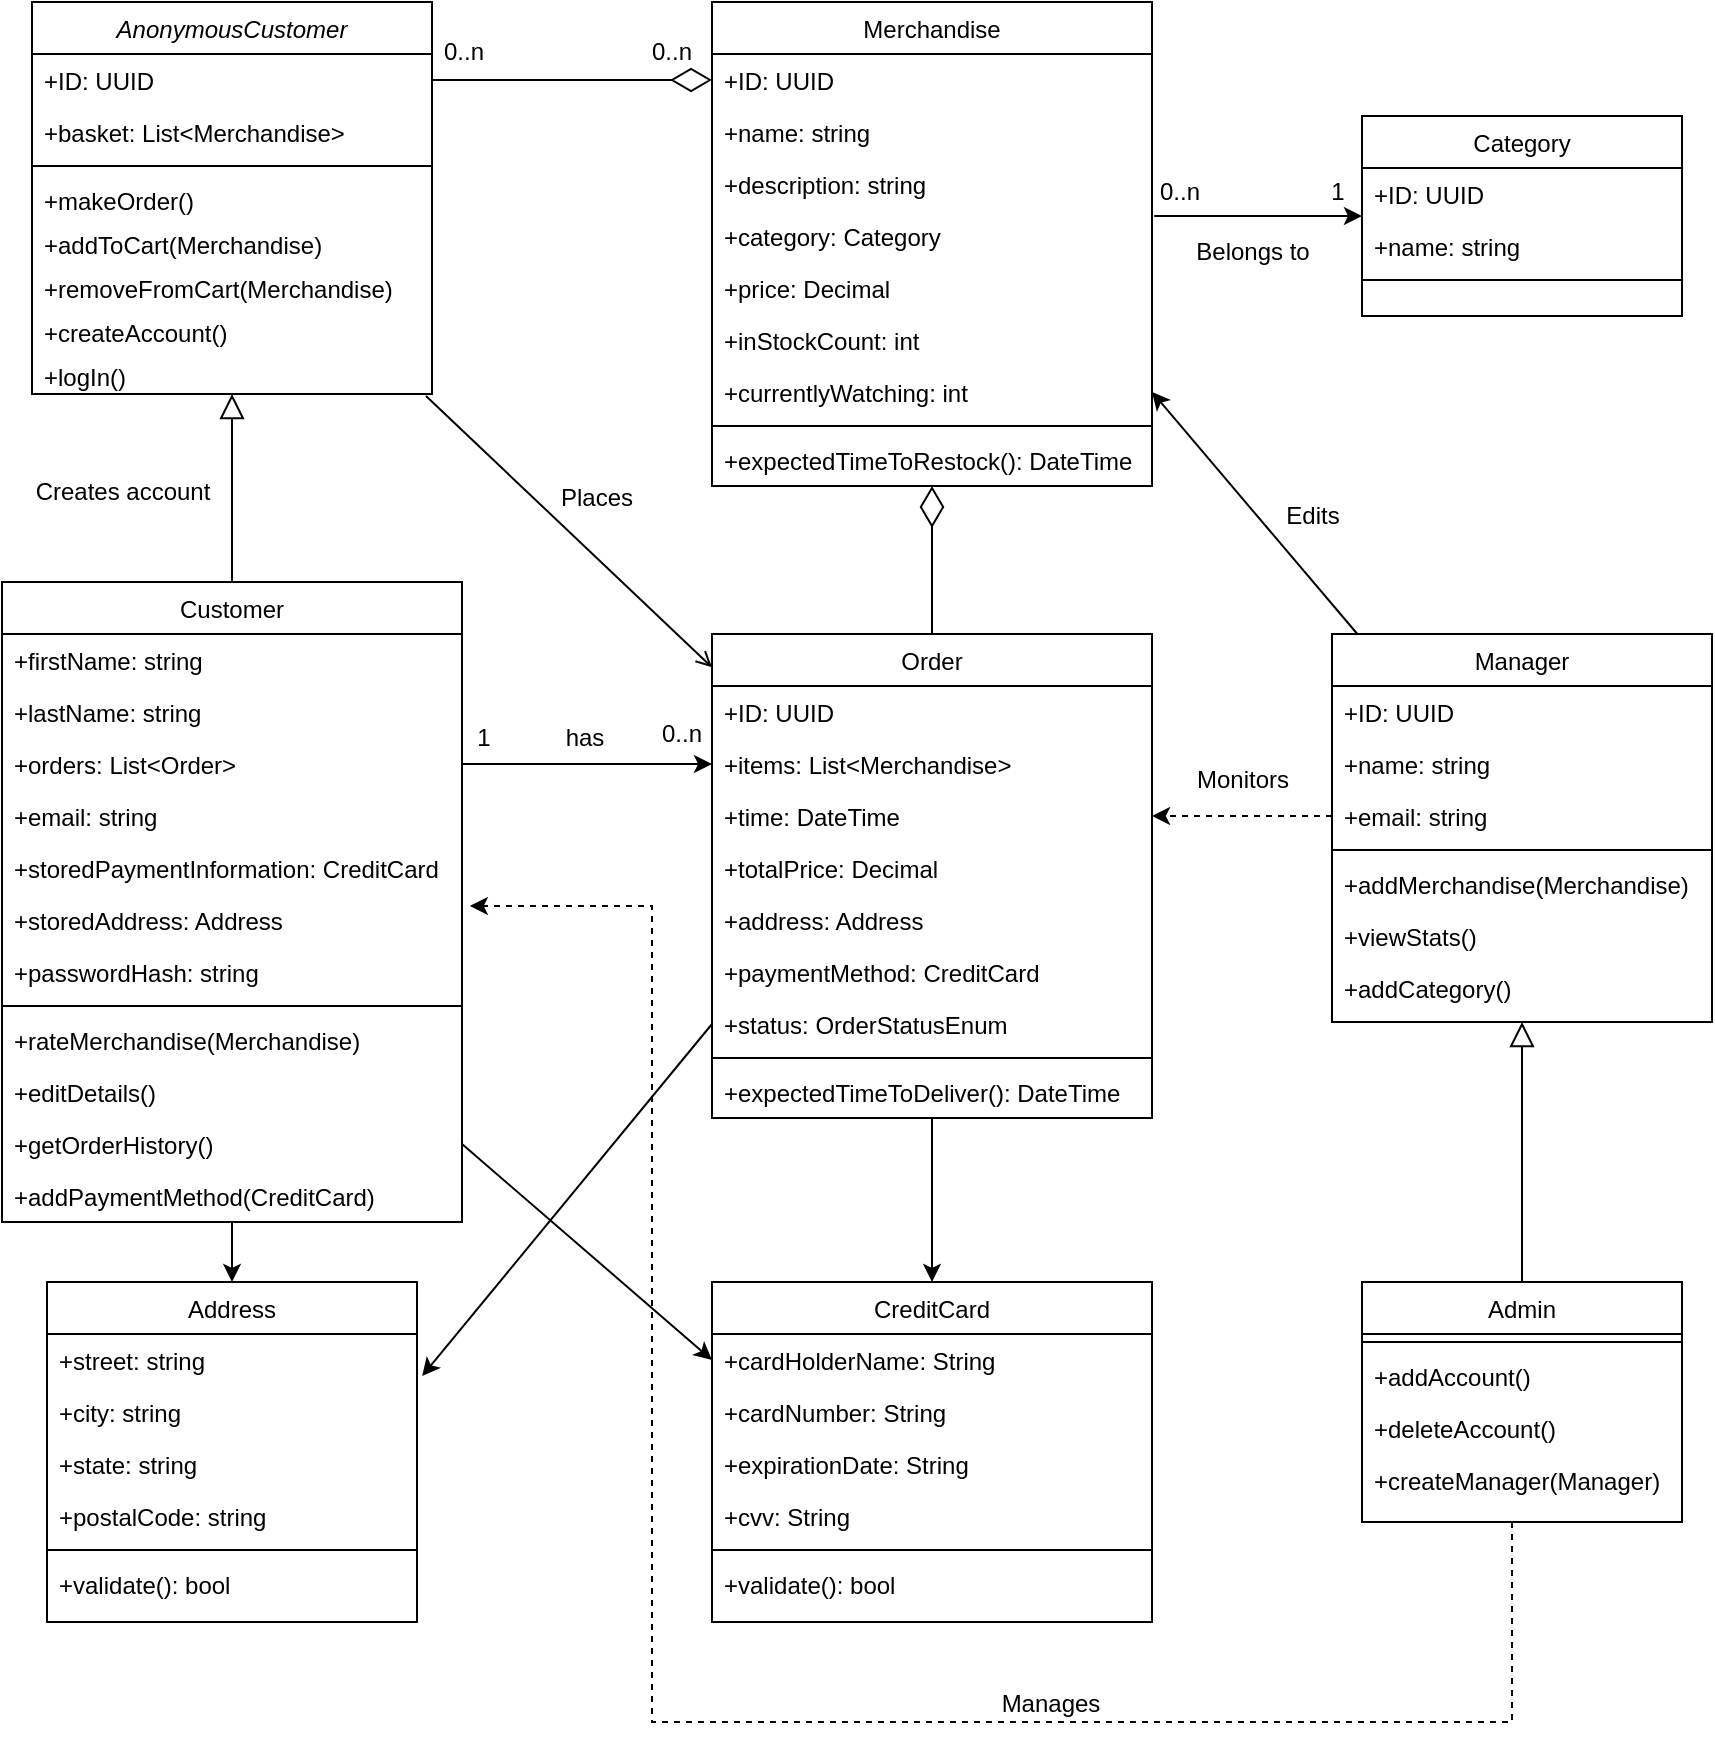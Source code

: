 <mxfile version="21.0.6" type="device"><diagram id="C5RBs43oDa-KdzZeNtuy" name="Page-1"><mxGraphModel dx="1374" dy="1944" grid="1" gridSize="10" guides="1" tooltips="1" connect="1" arrows="1" fold="1" page="1" pageScale="1" pageWidth="827" pageHeight="1169" math="0" shadow="0"><root><mxCell id="WIyWlLk6GJQsqaUBKTNV-0"/><mxCell id="WIyWlLk6GJQsqaUBKTNV-1" parent="WIyWlLk6GJQsqaUBKTNV-0"/><mxCell id="R6S5CObMKJNLXOUWiYBL-27" style="rounded=0;orthogonalLoop=1;jettySize=auto;html=1;entryX=0;entryY=0.5;entryDx=0;entryDy=0;exitX=1;exitY=0.5;exitDx=0;exitDy=0;" parent="WIyWlLk6GJQsqaUBKTNV-1" source="FKOn_iVJIjAe7vfi8Ag6-91" target="R6S5CObMKJNLXOUWiYBL-19" edge="1"><mxGeometry relative="1" as="geometry"><mxPoint x="330" y="340" as="sourcePoint"/></mxGeometry></mxCell><mxCell id="R6S5CObMKJNLXOUWiYBL-33" style="edgeStyle=orthogonalEdgeStyle;rounded=0;orthogonalLoop=1;jettySize=auto;html=1;" parent="WIyWlLk6GJQsqaUBKTNV-1" source="zkfFHV4jXpPFQw0GAbJ--6" target="FKOn_iVJIjAe7vfi8Ag6-0" edge="1"><mxGeometry relative="1" as="geometry"><Array as="points"><mxPoint x="270" y="280"/><mxPoint x="270" y="280"/></Array></mxGeometry></mxCell><mxCell id="R6S5CObMKJNLXOUWiYBL-46" style="rounded=0;orthogonalLoop=1;jettySize=auto;html=1;exitX=1;exitY=0.5;exitDx=0;exitDy=0;entryX=0;entryY=0.5;entryDx=0;entryDy=0;" parent="WIyWlLk6GJQsqaUBKTNV-1" source="R6S5CObMKJNLXOUWiYBL-39" target="R6S5CObMKJNLXOUWiYBL-45" edge="1"><mxGeometry relative="1" as="geometry"/></mxCell><mxCell id="zkfFHV4jXpPFQw0GAbJ--6" value="Customer" style="swimlane;fontStyle=0;align=center;verticalAlign=top;childLayout=stackLayout;horizontal=1;startSize=26;horizontalStack=0;resizeParent=1;resizeLast=0;collapsible=1;marginBottom=0;rounded=0;shadow=0;strokeWidth=1;" parent="WIyWlLk6GJQsqaUBKTNV-1" vertex="1"><mxGeometry x="105" y="50" width="230" height="320" as="geometry"><mxRectangle x="130" y="380" width="160" height="26" as="alternateBounds"/></mxGeometry></mxCell><mxCell id="R6S5CObMKJNLXOUWiYBL-36" value="+firstName: string" style="text;align=left;verticalAlign=top;spacingLeft=4;spacingRight=4;overflow=hidden;rotatable=0;points=[[0,0.5],[1,0.5]];portConstraint=eastwest;" parent="zkfFHV4jXpPFQw0GAbJ--6" vertex="1"><mxGeometry y="26" width="230" height="26" as="geometry"/></mxCell><mxCell id="R6S5CObMKJNLXOUWiYBL-37" value="+lastName: string" style="text;align=left;verticalAlign=top;spacingLeft=4;spacingRight=4;overflow=hidden;rotatable=0;points=[[0,0.5],[1,0.5]];portConstraint=eastwest;rounded=0;shadow=0;html=0;" parent="zkfFHV4jXpPFQw0GAbJ--6" vertex="1"><mxGeometry y="52" width="230" height="26" as="geometry"/></mxCell><mxCell id="R6S5CObMKJNLXOUWiYBL-39" value="+orders: List&lt;Order&gt;" style="text;align=left;verticalAlign=top;spacingLeft=4;spacingRight=4;overflow=hidden;rotatable=0;points=[[0,0.5],[1,0.5]];portConstraint=eastwest;rounded=0;shadow=0;html=0;" parent="zkfFHV4jXpPFQw0GAbJ--6" vertex="1"><mxGeometry y="78" width="230" height="26" as="geometry"/></mxCell><mxCell id="R6S5CObMKJNLXOUWiYBL-38" value="+email: string" style="text;align=left;verticalAlign=top;spacingLeft=4;spacingRight=4;overflow=hidden;rotatable=0;points=[[0,0.5],[1,0.5]];portConstraint=eastwest;rounded=0;shadow=0;html=0;" parent="zkfFHV4jXpPFQw0GAbJ--6" vertex="1"><mxGeometry y="104" width="230" height="26" as="geometry"/></mxCell><mxCell id="zkfFHV4jXpPFQw0GAbJ--7" value="+storedPaymentInformation: CreditCard" style="text;align=left;verticalAlign=top;spacingLeft=4;spacingRight=4;overflow=hidden;rotatable=0;points=[[0,0.5],[1,0.5]];portConstraint=eastwest;" parent="zkfFHV4jXpPFQw0GAbJ--6" vertex="1"><mxGeometry y="130" width="230" height="26" as="geometry"/></mxCell><mxCell id="R6S5CObMKJNLXOUWiYBL-29" value="+storedAddress: Address" style="text;align=left;verticalAlign=top;spacingLeft=4;spacingRight=4;overflow=hidden;rotatable=0;points=[[0,0.5],[1,0.5]];portConstraint=eastwest;" parent="zkfFHV4jXpPFQw0GAbJ--6" vertex="1"><mxGeometry y="156" width="230" height="26" as="geometry"/></mxCell><mxCell id="bqQSO21JBFusD5fdPZie-0" value="+passwordHash: string" style="text;align=left;verticalAlign=top;spacingLeft=4;spacingRight=4;overflow=hidden;rotatable=0;points=[[0,0.5],[1,0.5]];portConstraint=eastwest;" vertex="1" parent="zkfFHV4jXpPFQw0GAbJ--6"><mxGeometry y="182" width="230" height="26" as="geometry"/></mxCell><mxCell id="zkfFHV4jXpPFQw0GAbJ--9" value="" style="line;html=1;strokeWidth=1;align=left;verticalAlign=middle;spacingTop=-1;spacingLeft=3;spacingRight=3;rotatable=0;labelPosition=right;points=[];portConstraint=eastwest;" parent="zkfFHV4jXpPFQw0GAbJ--6" vertex="1"><mxGeometry y="208" width="230" height="8" as="geometry"/></mxCell><mxCell id="FKOn_iVJIjAe7vfi8Ag6-68" value="+rateMerchandise(Merchandise)" style="text;align=left;verticalAlign=top;spacingLeft=4;spacingRight=4;overflow=hidden;rotatable=0;points=[[0,0.5],[1,0.5]];portConstraint=eastwest;" parent="zkfFHV4jXpPFQw0GAbJ--6" vertex="1"><mxGeometry y="216" width="230" height="26" as="geometry"/></mxCell><mxCell id="FKOn_iVJIjAe7vfi8Ag6-90" value="+editDetails()" style="text;align=left;verticalAlign=top;spacingLeft=4;spacingRight=4;overflow=hidden;rotatable=0;points=[[0,0.5],[1,0.5]];portConstraint=eastwest;" parent="zkfFHV4jXpPFQw0GAbJ--6" vertex="1"><mxGeometry y="242" width="230" height="26" as="geometry"/></mxCell><mxCell id="FKOn_iVJIjAe7vfi8Ag6-91" value="+getOrderHistory()" style="text;align=left;verticalAlign=top;spacingLeft=4;spacingRight=4;overflow=hidden;rotatable=0;points=[[0,0.5],[1,0.5]];portConstraint=eastwest;" parent="zkfFHV4jXpPFQw0GAbJ--6" vertex="1"><mxGeometry y="268" width="230" height="26" as="geometry"/></mxCell><mxCell id="R6S5CObMKJNLXOUWiYBL-40" value="+addPaymentMethod(CreditCard)" style="text;align=left;verticalAlign=top;spacingLeft=4;spacingRight=4;overflow=hidden;rotatable=0;points=[[0,0.5],[1,0.5]];portConstraint=eastwest;" parent="zkfFHV4jXpPFQw0GAbJ--6" vertex="1"><mxGeometry y="294" width="230" height="26" as="geometry"/></mxCell><mxCell id="zkfFHV4jXpPFQw0GAbJ--12" value="" style="endArrow=block;endSize=10;endFill=0;shadow=0;strokeWidth=1;rounded=0;edgeStyle=elbowEdgeStyle;elbow=vertical;" parent="WIyWlLk6GJQsqaUBKTNV-1" source="zkfFHV4jXpPFQw0GAbJ--6" target="FKOn_iVJIjAe7vfi8Ag6-55" edge="1"><mxGeometry width="160" relative="1" as="geometry"><mxPoint x="200" y="203" as="sourcePoint"/><mxPoint x="280" y="32" as="targetPoint"/><Array as="points"><mxPoint x="270" y="60"/></Array></mxGeometry></mxCell><mxCell id="R6S5CObMKJNLXOUWiYBL-42" style="edgeStyle=orthogonalEdgeStyle;rounded=0;orthogonalLoop=1;jettySize=auto;html=1;entryX=0.5;entryY=0;entryDx=0;entryDy=0;" parent="WIyWlLk6GJQsqaUBKTNV-1" source="zkfFHV4jXpPFQw0GAbJ--17" target="R6S5CObMKJNLXOUWiYBL-18" edge="1"><mxGeometry relative="1" as="geometry"/></mxCell><mxCell id="R6S5CObMKJNLXOUWiYBL-43" style="rounded=0;orthogonalLoop=1;jettySize=auto;html=1;entryX=1.014;entryY=0.808;entryDx=0;entryDy=0;exitX=0;exitY=0.5;exitDx=0;exitDy=0;entryPerimeter=0;" parent="WIyWlLk6GJQsqaUBKTNV-1" source="FKOn_iVJIjAe7vfi8Ag6-29" target="FKOn_iVJIjAe7vfi8Ag6-1" edge="1"><mxGeometry relative="1" as="geometry"/></mxCell><mxCell id="zkfFHV4jXpPFQw0GAbJ--17" value="Order" style="swimlane;fontStyle=0;align=center;verticalAlign=top;childLayout=stackLayout;horizontal=1;startSize=26;horizontalStack=0;resizeParent=1;resizeLast=0;collapsible=1;marginBottom=0;rounded=0;shadow=0;strokeWidth=1;" parent="WIyWlLk6GJQsqaUBKTNV-1" vertex="1"><mxGeometry x="460" y="76" width="220" height="242" as="geometry"><mxRectangle x="550" y="140" width="160" height="26" as="alternateBounds"/></mxGeometry></mxCell><mxCell id="zkfFHV4jXpPFQw0GAbJ--18" value="+ID: UUID" style="text;align=left;verticalAlign=top;spacingLeft=4;spacingRight=4;overflow=hidden;rotatable=0;points=[[0,0.5],[1,0.5]];portConstraint=eastwest;" parent="zkfFHV4jXpPFQw0GAbJ--17" vertex="1"><mxGeometry y="26" width="220" height="26" as="geometry"/></mxCell><mxCell id="R6S5CObMKJNLXOUWiYBL-45" value="+items: List&lt;Merchandise&gt;" style="text;align=left;verticalAlign=top;spacingLeft=4;spacingRight=4;overflow=hidden;rotatable=0;points=[[0,0.5],[1,0.5]];portConstraint=eastwest;" parent="zkfFHV4jXpPFQw0GAbJ--17" vertex="1"><mxGeometry y="52" width="220" height="26" as="geometry"/></mxCell><mxCell id="zkfFHV4jXpPFQw0GAbJ--19" value="+time: DateTime" style="text;align=left;verticalAlign=top;spacingLeft=4;spacingRight=4;overflow=hidden;rotatable=0;points=[[0,0.5],[1,0.5]];portConstraint=eastwest;rounded=0;shadow=0;html=0;" parent="zkfFHV4jXpPFQw0GAbJ--17" vertex="1"><mxGeometry y="78" width="220" height="26" as="geometry"/></mxCell><mxCell id="zkfFHV4jXpPFQw0GAbJ--20" value="+totalPrice: Decimal" style="text;align=left;verticalAlign=top;spacingLeft=4;spacingRight=4;overflow=hidden;rotatable=0;points=[[0,0.5],[1,0.5]];portConstraint=eastwest;rounded=0;shadow=0;html=0;" parent="zkfFHV4jXpPFQw0GAbJ--17" vertex="1"><mxGeometry y="104" width="220" height="26" as="geometry"/></mxCell><mxCell id="R6S5CObMKJNLXOUWiYBL-32" value="+address: Address" style="text;align=left;verticalAlign=top;spacingLeft=4;spacingRight=4;overflow=hidden;rotatable=0;points=[[0,0.5],[1,0.5]];portConstraint=eastwest;rounded=0;shadow=0;html=0;" parent="zkfFHV4jXpPFQw0GAbJ--17" vertex="1"><mxGeometry y="130" width="220" height="26" as="geometry"/></mxCell><mxCell id="FKOn_iVJIjAe7vfi8Ag6-27" value="+paymentMethod: CreditCard" style="text;align=left;verticalAlign=top;spacingLeft=4;spacingRight=4;overflow=hidden;rotatable=0;points=[[0,0.5],[1,0.5]];portConstraint=eastwest;rounded=0;shadow=0;html=0;" parent="zkfFHV4jXpPFQw0GAbJ--17" vertex="1"><mxGeometry y="156" width="220" height="26" as="geometry"/></mxCell><mxCell id="FKOn_iVJIjAe7vfi8Ag6-29" value="+status: OrderStatusEnum" style="text;align=left;verticalAlign=top;spacingLeft=4;spacingRight=4;overflow=hidden;rotatable=0;points=[[0,0.5],[1,0.5]];portConstraint=eastwest;rounded=0;shadow=0;html=0;" parent="zkfFHV4jXpPFQw0GAbJ--17" vertex="1"><mxGeometry y="182" width="220" height="26" as="geometry"/></mxCell><mxCell id="zkfFHV4jXpPFQw0GAbJ--23" value="" style="line;html=1;strokeWidth=1;align=left;verticalAlign=middle;spacingTop=-1;spacingLeft=3;spacingRight=3;rotatable=0;labelPosition=right;points=[];portConstraint=eastwest;" parent="zkfFHV4jXpPFQw0GAbJ--17" vertex="1"><mxGeometry y="208" width="220" height="8" as="geometry"/></mxCell><mxCell id="zkfFHV4jXpPFQw0GAbJ--24" value="+expectedTimeToDeliver(): DateTime" style="text;align=left;verticalAlign=top;spacingLeft=4;spacingRight=4;overflow=hidden;rotatable=0;points=[[0,0.5],[1,0.5]];portConstraint=eastwest;" parent="zkfFHV4jXpPFQw0GAbJ--17" vertex="1"><mxGeometry y="216" width="220" height="26" as="geometry"/></mxCell><mxCell id="zkfFHV4jXpPFQw0GAbJ--26" value="" style="endArrow=open;shadow=0;strokeWidth=1;rounded=0;endFill=1;elbow=vertical;exitX=0.985;exitY=1.045;exitDx=0;exitDy=0;exitPerimeter=0;" parent="WIyWlLk6GJQsqaUBKTNV-1" source="Hd0ySqB6G8d3mT5n9ZVI-1" target="zkfFHV4jXpPFQw0GAbJ--17" edge="1"><mxGeometry x="0.5" y="41" relative="1" as="geometry"><mxPoint x="320" y="-40" as="sourcePoint"/><mxPoint x="540" y="192" as="targetPoint"/><mxPoint x="-40" y="32" as="offset"/></mxGeometry></mxCell><mxCell id="FKOn_iVJIjAe7vfi8Ag6-0" value="Address" style="swimlane;fontStyle=0;align=center;verticalAlign=top;childLayout=stackLayout;horizontal=1;startSize=26;horizontalStack=0;resizeParent=1;resizeLast=0;collapsible=1;marginBottom=0;rounded=0;shadow=0;strokeWidth=1;" parent="WIyWlLk6GJQsqaUBKTNV-1" vertex="1"><mxGeometry x="127.5" y="400" width="185" height="170" as="geometry"><mxRectangle x="550" y="140" width="160" height="26" as="alternateBounds"/></mxGeometry></mxCell><mxCell id="FKOn_iVJIjAe7vfi8Ag6-1" value="+street: string" style="text;align=left;verticalAlign=top;spacingLeft=4;spacingRight=4;overflow=hidden;rotatable=0;points=[[0,0.5],[1,0.5]];portConstraint=eastwest;" parent="FKOn_iVJIjAe7vfi8Ag6-0" vertex="1"><mxGeometry y="26" width="185" height="26" as="geometry"/></mxCell><mxCell id="FKOn_iVJIjAe7vfi8Ag6-2" value="+city: string" style="text;align=left;verticalAlign=top;spacingLeft=4;spacingRight=4;overflow=hidden;rotatable=0;points=[[0,0.5],[1,0.5]];portConstraint=eastwest;rounded=0;shadow=0;html=0;" parent="FKOn_iVJIjAe7vfi8Ag6-0" vertex="1"><mxGeometry y="52" width="185" height="26" as="geometry"/></mxCell><mxCell id="FKOn_iVJIjAe7vfi8Ag6-3" value="+state: string" style="text;align=left;verticalAlign=top;spacingLeft=4;spacingRight=4;overflow=hidden;rotatable=0;points=[[0,0.5],[1,0.5]];portConstraint=eastwest;rounded=0;shadow=0;html=0;" parent="FKOn_iVJIjAe7vfi8Ag6-0" vertex="1"><mxGeometry y="78" width="185" height="26" as="geometry"/></mxCell><mxCell id="FKOn_iVJIjAe7vfi8Ag6-4" value="+postalCode: string" style="text;align=left;verticalAlign=top;spacingLeft=4;spacingRight=4;overflow=hidden;rotatable=0;points=[[0,0.5],[1,0.5]];portConstraint=eastwest;rounded=0;shadow=0;html=0;" parent="FKOn_iVJIjAe7vfi8Ag6-0" vertex="1"><mxGeometry y="104" width="185" height="26" as="geometry"/></mxCell><mxCell id="FKOn_iVJIjAe7vfi8Ag6-6" value="" style="line;html=1;strokeWidth=1;align=left;verticalAlign=middle;spacingTop=-1;spacingLeft=3;spacingRight=3;rotatable=0;labelPosition=right;points=[];portConstraint=eastwest;" parent="FKOn_iVJIjAe7vfi8Ag6-0" vertex="1"><mxGeometry y="130" width="185" height="8" as="geometry"/></mxCell><mxCell id="FKOn_iVJIjAe7vfi8Ag6-7" value="+validate(): bool" style="text;align=left;verticalAlign=top;spacingLeft=4;spacingRight=4;overflow=hidden;rotatable=0;points=[[0,0.5],[1,0.5]];portConstraint=eastwest;" parent="FKOn_iVJIjAe7vfi8Ag6-0" vertex="1"><mxGeometry y="138" width="185" height="26" as="geometry"/></mxCell><mxCell id="R6S5CObMKJNLXOUWiYBL-41" style="rounded=0;orthogonalLoop=1;jettySize=auto;html=1;exitX=1.005;exitY=0.115;exitDx=0;exitDy=0;exitPerimeter=0;" parent="WIyWlLk6GJQsqaUBKTNV-1" source="R6S5CObMKJNLXOUWiYBL-4" target="FKOn_iVJIjAe7vfi8Ag6-38" edge="1"><mxGeometry relative="1" as="geometry"/></mxCell><mxCell id="FKOn_iVJIjAe7vfi8Ag6-30" value="Merchandise" style="swimlane;fontStyle=0;align=center;verticalAlign=top;childLayout=stackLayout;horizontal=1;startSize=26;horizontalStack=0;resizeParent=1;resizeLast=0;collapsible=1;marginBottom=0;rounded=0;shadow=0;strokeWidth=1;" parent="WIyWlLk6GJQsqaUBKTNV-1" vertex="1"><mxGeometry x="460" y="-240" width="220" height="242" as="geometry"><mxRectangle x="550" y="140" width="160" height="26" as="alternateBounds"/></mxGeometry></mxCell><mxCell id="FKOn_iVJIjAe7vfi8Ag6-31" value="+ID: UUID" style="text;align=left;verticalAlign=top;spacingLeft=4;spacingRight=4;overflow=hidden;rotatable=0;points=[[0,0.5],[1,0.5]];portConstraint=eastwest;" parent="FKOn_iVJIjAe7vfi8Ag6-30" vertex="1"><mxGeometry y="26" width="220" height="26" as="geometry"/></mxCell><mxCell id="FKOn_iVJIjAe7vfi8Ag6-32" value="+name: string" style="text;align=left;verticalAlign=top;spacingLeft=4;spacingRight=4;overflow=hidden;rotatable=0;points=[[0,0.5],[1,0.5]];portConstraint=eastwest;rounded=0;shadow=0;html=0;" parent="FKOn_iVJIjAe7vfi8Ag6-30" vertex="1"><mxGeometry y="52" width="220" height="26" as="geometry"/></mxCell><mxCell id="R6S5CObMKJNLXOUWiYBL-3" value="+description: string" style="text;align=left;verticalAlign=top;spacingLeft=4;spacingRight=4;overflow=hidden;rotatable=0;points=[[0,0.5],[1,0.5]];portConstraint=eastwest;rounded=0;shadow=0;html=0;" parent="FKOn_iVJIjAe7vfi8Ag6-30" vertex="1"><mxGeometry y="78" width="220" height="26" as="geometry"/></mxCell><mxCell id="R6S5CObMKJNLXOUWiYBL-4" value="+category: Category" style="text;align=left;verticalAlign=top;spacingLeft=4;spacingRight=4;overflow=hidden;rotatable=0;points=[[0,0.5],[1,0.5]];portConstraint=eastwest;rounded=0;shadow=0;html=0;" parent="FKOn_iVJIjAe7vfi8Ag6-30" vertex="1"><mxGeometry y="104" width="220" height="26" as="geometry"/></mxCell><mxCell id="FKOn_iVJIjAe7vfi8Ag6-33" value="+price: Decimal" style="text;align=left;verticalAlign=top;spacingLeft=4;spacingRight=4;overflow=hidden;rotatable=0;points=[[0,0.5],[1,0.5]];portConstraint=eastwest;rounded=0;shadow=0;html=0;" parent="FKOn_iVJIjAe7vfi8Ag6-30" vertex="1"><mxGeometry y="130" width="220" height="26" as="geometry"/></mxCell><mxCell id="FKOn_iVJIjAe7vfi8Ag6-48" value="+inStockCount: int" style="text;align=left;verticalAlign=top;spacingLeft=4;spacingRight=4;overflow=hidden;rotatable=0;points=[[0,0.5],[1,0.5]];portConstraint=eastwest;rounded=0;shadow=0;html=0;" parent="FKOn_iVJIjAe7vfi8Ag6-30" vertex="1"><mxGeometry y="156" width="220" height="26" as="geometry"/></mxCell><mxCell id="FKOn_iVJIjAe7vfi8Ag6-34" value="+currentlyWatching: int" style="text;align=left;verticalAlign=top;spacingLeft=4;spacingRight=4;overflow=hidden;rotatable=0;points=[[0,0.5],[1,0.5]];portConstraint=eastwest;rounded=0;shadow=0;html=0;" parent="FKOn_iVJIjAe7vfi8Ag6-30" vertex="1"><mxGeometry y="182" width="220" height="26" as="geometry"/></mxCell><mxCell id="FKOn_iVJIjAe7vfi8Ag6-36" value="" style="line;html=1;strokeWidth=1;align=left;verticalAlign=middle;spacingTop=-1;spacingLeft=3;spacingRight=3;rotatable=0;labelPosition=right;points=[];portConstraint=eastwest;" parent="FKOn_iVJIjAe7vfi8Ag6-30" vertex="1"><mxGeometry y="208" width="220" height="8" as="geometry"/></mxCell><mxCell id="FKOn_iVJIjAe7vfi8Ag6-37" value="+expectedTimeToRestock(): DateTime" style="text;align=left;verticalAlign=top;spacingLeft=4;spacingRight=4;overflow=hidden;rotatable=0;points=[[0,0.5],[1,0.5]];portConstraint=eastwest;" parent="FKOn_iVJIjAe7vfi8Ag6-30" vertex="1"><mxGeometry y="216" width="220" height="26" as="geometry"/></mxCell><mxCell id="FKOn_iVJIjAe7vfi8Ag6-38" value="Category" style="swimlane;fontStyle=0;align=center;verticalAlign=top;childLayout=stackLayout;horizontal=1;startSize=26;horizontalStack=0;resizeParent=1;resizeLast=0;collapsible=1;marginBottom=0;rounded=0;shadow=0;strokeWidth=1;" parent="WIyWlLk6GJQsqaUBKTNV-1" vertex="1"><mxGeometry x="785" y="-183" width="160" height="100" as="geometry"><mxRectangle x="550" y="140" width="160" height="26" as="alternateBounds"/></mxGeometry></mxCell><mxCell id="FKOn_iVJIjAe7vfi8Ag6-39" value="+ID: UUID" style="text;align=left;verticalAlign=top;spacingLeft=4;spacingRight=4;overflow=hidden;rotatable=0;points=[[0,0.5],[1,0.5]];portConstraint=eastwest;" parent="FKOn_iVJIjAe7vfi8Ag6-38" vertex="1"><mxGeometry y="26" width="160" height="26" as="geometry"/></mxCell><mxCell id="FKOn_iVJIjAe7vfi8Ag6-40" value="+name: string" style="text;align=left;verticalAlign=top;spacingLeft=4;spacingRight=4;overflow=hidden;rotatable=0;points=[[0,0.5],[1,0.5]];portConstraint=eastwest;rounded=0;shadow=0;html=0;" parent="FKOn_iVJIjAe7vfi8Ag6-38" vertex="1"><mxGeometry y="52" width="160" height="26" as="geometry"/></mxCell><mxCell id="FKOn_iVJIjAe7vfi8Ag6-43" value="" style="line;html=1;strokeWidth=1;align=left;verticalAlign=middle;spacingTop=-1;spacingLeft=3;spacingRight=3;rotatable=0;labelPosition=right;points=[];portConstraint=eastwest;" parent="FKOn_iVJIjAe7vfi8Ag6-38" vertex="1"><mxGeometry y="78" width="160" height="8" as="geometry"/></mxCell><mxCell id="R6S5CObMKJNLXOUWiYBL-49" style="rounded=0;orthogonalLoop=1;jettySize=auto;html=1;endArrow=diamondThin;endFill=0;strokeWidth=1;exitX=1;exitY=0.5;exitDx=0;exitDy=0;entryX=0;entryY=0.5;entryDx=0;entryDy=0;endSize=18;" parent="WIyWlLk6GJQsqaUBKTNV-1" source="FKOn_iVJIjAe7vfi8Ag6-56" target="FKOn_iVJIjAe7vfi8Ag6-31" edge="1"><mxGeometry relative="1" as="geometry"/></mxCell><mxCell id="FKOn_iVJIjAe7vfi8Ag6-55" value="AnonymousCustomer" style="swimlane;fontStyle=2;align=center;verticalAlign=top;childLayout=stackLayout;horizontal=1;startSize=26;horizontalStack=0;resizeParent=1;resizeLast=0;collapsible=1;marginBottom=0;rounded=0;shadow=0;strokeWidth=1;" parent="WIyWlLk6GJQsqaUBKTNV-1" vertex="1"><mxGeometry x="120" y="-240" width="200" height="196" as="geometry"><mxRectangle x="220" y="50" width="160" height="26" as="alternateBounds"/></mxGeometry></mxCell><mxCell id="FKOn_iVJIjAe7vfi8Ag6-56" value="+ID: UUID" style="text;align=left;verticalAlign=top;spacingLeft=4;spacingRight=4;overflow=hidden;rotatable=0;points=[[0,0.5],[1,0.5]];portConstraint=eastwest;" parent="FKOn_iVJIjAe7vfi8Ag6-55" vertex="1"><mxGeometry y="26" width="200" height="26" as="geometry"/></mxCell><mxCell id="FKOn_iVJIjAe7vfi8Ag6-60" value="+basket: List&lt;Merchandise&gt;" style="text;align=left;verticalAlign=top;spacingLeft=4;spacingRight=4;overflow=hidden;rotatable=0;points=[[0,0.5],[1,0.5]];portConstraint=eastwest;rounded=0;shadow=0;html=0;" parent="FKOn_iVJIjAe7vfi8Ag6-55" vertex="1"><mxGeometry y="52" width="200" height="26" as="geometry"/></mxCell><mxCell id="FKOn_iVJIjAe7vfi8Ag6-61" value="" style="line;html=1;strokeWidth=1;align=left;verticalAlign=middle;spacingTop=-1;spacingLeft=3;spacingRight=3;rotatable=0;labelPosition=right;points=[];portConstraint=eastwest;" parent="FKOn_iVJIjAe7vfi8Ag6-55" vertex="1"><mxGeometry y="78" width="200" height="8" as="geometry"/></mxCell><mxCell id="FKOn_iVJIjAe7vfi8Ag6-62" value="+makeOrder()" style="text;align=left;verticalAlign=top;spacingLeft=4;spacingRight=4;overflow=hidden;rotatable=0;points=[[0,0.5],[1,0.5]];portConstraint=eastwest;" parent="FKOn_iVJIjAe7vfi8Ag6-55" vertex="1"><mxGeometry y="86" width="200" height="22" as="geometry"/></mxCell><mxCell id="FKOn_iVJIjAe7vfi8Ag6-63" value="+addToCart(Merchandise)" style="text;align=left;verticalAlign=top;spacingLeft=4;spacingRight=4;overflow=hidden;rotatable=0;points=[[0,0.5],[1,0.5]];portConstraint=eastwest;" parent="FKOn_iVJIjAe7vfi8Ag6-55" vertex="1"><mxGeometry y="108" width="200" height="22" as="geometry"/></mxCell><mxCell id="R6S5CObMKJNLXOUWiYBL-2" value="+removeFromCart(Merchandise)" style="text;align=left;verticalAlign=top;spacingLeft=4;spacingRight=4;overflow=hidden;rotatable=0;points=[[0,0.5],[1,0.5]];portConstraint=eastwest;" parent="FKOn_iVJIjAe7vfi8Ag6-55" vertex="1"><mxGeometry y="130" width="200" height="22" as="geometry"/></mxCell><mxCell id="FKOn_iVJIjAe7vfi8Ag6-78" value="+createAccount()" style="text;align=left;verticalAlign=top;spacingLeft=4;spacingRight=4;overflow=hidden;rotatable=0;points=[[0,0.5],[1,0.5]];portConstraint=eastwest;" parent="FKOn_iVJIjAe7vfi8Ag6-55" vertex="1"><mxGeometry y="152" width="200" height="22" as="geometry"/></mxCell><mxCell id="Hd0ySqB6G8d3mT5n9ZVI-1" value="+logIn()" style="text;align=left;verticalAlign=top;spacingLeft=4;spacingRight=4;overflow=hidden;rotatable=0;points=[[0,0.5],[1,0.5]];portConstraint=eastwest;" parent="FKOn_iVJIjAe7vfi8Ag6-55" vertex="1"><mxGeometry y="174" width="200" height="22" as="geometry"/></mxCell><mxCell id="R6S5CObMKJNLXOUWiYBL-54" style="rounded=0;orthogonalLoop=1;jettySize=auto;html=1;dashed=1;entryX=1;entryY=0.5;entryDx=0;entryDy=0;exitX=0;exitY=0.5;exitDx=0;exitDy=0;" parent="WIyWlLk6GJQsqaUBKTNV-1" source="FKOn_iVJIjAe7vfi8Ag6-95" target="zkfFHV4jXpPFQw0GAbJ--19" edge="1"><mxGeometry relative="1" as="geometry"/></mxCell><mxCell id="R6S5CObMKJNLXOUWiYBL-58" style="rounded=0;orthogonalLoop=1;jettySize=auto;html=1;entryX=1;entryY=0.5;entryDx=0;entryDy=0;" parent="WIyWlLk6GJQsqaUBKTNV-1" source="FKOn_iVJIjAe7vfi8Ag6-92" target="FKOn_iVJIjAe7vfi8Ag6-34" edge="1"><mxGeometry relative="1" as="geometry"/></mxCell><mxCell id="FKOn_iVJIjAe7vfi8Ag6-92" value="Manager" style="swimlane;fontStyle=0;align=center;verticalAlign=top;childLayout=stackLayout;horizontal=1;startSize=26;horizontalStack=0;resizeParent=1;resizeLast=0;collapsible=1;marginBottom=0;rounded=0;shadow=0;strokeWidth=1;" parent="WIyWlLk6GJQsqaUBKTNV-1" vertex="1"><mxGeometry x="770" y="76" width="190" height="194" as="geometry"><mxRectangle x="550" y="140" width="160" height="26" as="alternateBounds"/></mxGeometry></mxCell><mxCell id="FKOn_iVJIjAe7vfi8Ag6-93" value="+ID: UUID" style="text;align=left;verticalAlign=top;spacingLeft=4;spacingRight=4;overflow=hidden;rotatable=0;points=[[0,0.5],[1,0.5]];portConstraint=eastwest;" parent="FKOn_iVJIjAe7vfi8Ag6-92" vertex="1"><mxGeometry y="26" width="190" height="26" as="geometry"/></mxCell><mxCell id="FKOn_iVJIjAe7vfi8Ag6-94" value="+name: string" style="text;align=left;verticalAlign=top;spacingLeft=4;spacingRight=4;overflow=hidden;rotatable=0;points=[[0,0.5],[1,0.5]];portConstraint=eastwest;rounded=0;shadow=0;html=0;" parent="FKOn_iVJIjAe7vfi8Ag6-92" vertex="1"><mxGeometry y="52" width="190" height="26" as="geometry"/></mxCell><mxCell id="FKOn_iVJIjAe7vfi8Ag6-95" value="+email: string" style="text;align=left;verticalAlign=top;spacingLeft=4;spacingRight=4;overflow=hidden;rotatable=0;points=[[0,0.5],[1,0.5]];portConstraint=eastwest;rounded=0;shadow=0;html=0;" parent="FKOn_iVJIjAe7vfi8Ag6-92" vertex="1"><mxGeometry y="78" width="190" height="26" as="geometry"/></mxCell><mxCell id="FKOn_iVJIjAe7vfi8Ag6-98" value="" style="line;html=1;strokeWidth=1;align=left;verticalAlign=middle;spacingTop=-1;spacingLeft=3;spacingRight=3;rotatable=0;labelPosition=right;points=[];portConstraint=eastwest;" parent="FKOn_iVJIjAe7vfi8Ag6-92" vertex="1"><mxGeometry y="104" width="190" height="8" as="geometry"/></mxCell><mxCell id="FKOn_iVJIjAe7vfi8Ag6-99" value="+addMerchandise(Merchandise)" style="text;align=left;verticalAlign=top;spacingLeft=4;spacingRight=4;overflow=hidden;rotatable=0;points=[[0,0.5],[1,0.5]];portConstraint=eastwest;" parent="FKOn_iVJIjAe7vfi8Ag6-92" vertex="1"><mxGeometry y="112" width="190" height="26" as="geometry"/></mxCell><mxCell id="Hd0ySqB6G8d3mT5n9ZVI-13" value="+viewStats()" style="text;align=left;verticalAlign=top;spacingLeft=4;spacingRight=4;overflow=hidden;rotatable=0;points=[[0,0.5],[1,0.5]];portConstraint=eastwest;" parent="FKOn_iVJIjAe7vfi8Ag6-92" vertex="1"><mxGeometry y="138" width="190" height="26" as="geometry"/></mxCell><mxCell id="R6S5CObMKJNLXOUWiYBL-44" value="+addCategory()" style="text;align=left;verticalAlign=top;spacingLeft=4;spacingRight=4;overflow=hidden;rotatable=0;points=[[0,0.5],[1,0.5]];portConstraint=eastwest;" parent="FKOn_iVJIjAe7vfi8Ag6-92" vertex="1"><mxGeometry y="164" width="190" height="26" as="geometry"/></mxCell><mxCell id="FKOn_iVJIjAe7vfi8Ag6-100" value="Admin" style="swimlane;fontStyle=0;align=center;verticalAlign=top;childLayout=stackLayout;horizontal=1;startSize=26;horizontalStack=0;resizeParent=1;resizeLast=0;collapsible=1;marginBottom=0;rounded=0;shadow=0;strokeWidth=1;" parent="WIyWlLk6GJQsqaUBKTNV-1" vertex="1"><mxGeometry x="785" y="400" width="160" height="120" as="geometry"><mxRectangle x="550" y="140" width="160" height="26" as="alternateBounds"/></mxGeometry></mxCell><mxCell id="FKOn_iVJIjAe7vfi8Ag6-104" value="" style="line;html=1;strokeWidth=1;align=left;verticalAlign=middle;spacingTop=-1;spacingLeft=3;spacingRight=3;rotatable=0;labelPosition=right;points=[];portConstraint=eastwest;" parent="FKOn_iVJIjAe7vfi8Ag6-100" vertex="1"><mxGeometry y="26" width="160" height="8" as="geometry"/></mxCell><mxCell id="FKOn_iVJIjAe7vfi8Ag6-105" value="+addAccount()" style="text;align=left;verticalAlign=top;spacingLeft=4;spacingRight=4;overflow=hidden;rotatable=0;points=[[0,0.5],[1,0.5]];portConstraint=eastwest;" parent="FKOn_iVJIjAe7vfi8Ag6-100" vertex="1"><mxGeometry y="34" width="160" height="26" as="geometry"/></mxCell><mxCell id="Hd0ySqB6G8d3mT5n9ZVI-10" value="+deleteAccount()" style="text;align=left;verticalAlign=top;spacingLeft=4;spacingRight=4;overflow=hidden;rotatable=0;points=[[0,0.5],[1,0.5]];portConstraint=eastwest;" parent="FKOn_iVJIjAe7vfi8Ag6-100" vertex="1"><mxGeometry y="60" width="160" height="26" as="geometry"/></mxCell><mxCell id="Hd0ySqB6G8d3mT5n9ZVI-11" value="+createManager(Manager)" style="text;align=left;verticalAlign=top;spacingLeft=4;spacingRight=4;overflow=hidden;rotatable=0;points=[[0,0.5],[1,0.5]];portConstraint=eastwest;" parent="FKOn_iVJIjAe7vfi8Ag6-100" vertex="1"><mxGeometry y="86" width="160" height="26" as="geometry"/></mxCell><mxCell id="FKOn_iVJIjAe7vfi8Ag6-107" value="" style="endArrow=block;endSize=10;endFill=0;shadow=0;strokeWidth=1;rounded=0;edgeStyle=elbowEdgeStyle;elbow=vertical;" parent="WIyWlLk6GJQsqaUBKTNV-1" source="FKOn_iVJIjAe7vfi8Ag6-100" target="FKOn_iVJIjAe7vfi8Ag6-92" edge="1"><mxGeometry x="-1" y="-424" width="160" relative="1" as="geometry"><mxPoint x="730" y="530" as="sourcePoint"/><mxPoint x="730" y="470" as="targetPoint"/><mxPoint x="-14" y="110" as="offset"/></mxGeometry></mxCell><mxCell id="R6S5CObMKJNLXOUWiYBL-5" value="Belongs to" style="text;html=1;align=center;verticalAlign=middle;resizable=0;points=[];autosize=1;strokeColor=none;fillColor=none;" parent="WIyWlLk6GJQsqaUBKTNV-1" vertex="1"><mxGeometry x="690" y="-130" width="80" height="30" as="geometry"/></mxCell><mxCell id="R6S5CObMKJNLXOUWiYBL-18" value="CreditCard" style="swimlane;fontStyle=0;align=center;verticalAlign=top;childLayout=stackLayout;horizontal=1;startSize=26;horizontalStack=0;resizeParent=1;resizeLast=0;collapsible=1;marginBottom=0;rounded=0;shadow=0;strokeWidth=1;" parent="WIyWlLk6GJQsqaUBKTNV-1" vertex="1"><mxGeometry x="460" y="400" width="220" height="170" as="geometry"><mxRectangle x="130" y="380" width="160" height="26" as="alternateBounds"/></mxGeometry></mxCell><mxCell id="R6S5CObMKJNLXOUWiYBL-19" value="+cardHolderName: String" style="text;align=left;verticalAlign=top;spacingLeft=4;spacingRight=4;overflow=hidden;rotatable=0;points=[[0,0.5],[1,0.5]];portConstraint=eastwest;" parent="R6S5CObMKJNLXOUWiYBL-18" vertex="1"><mxGeometry y="26" width="220" height="26" as="geometry"/></mxCell><mxCell id="R6S5CObMKJNLXOUWiYBL-24" value="+cardNumber: String" style="text;align=left;verticalAlign=top;spacingLeft=4;spacingRight=4;overflow=hidden;rotatable=0;points=[[0,0.5],[1,0.5]];portConstraint=eastwest;" parent="R6S5CObMKJNLXOUWiYBL-18" vertex="1"><mxGeometry y="52" width="220" height="26" as="geometry"/></mxCell><mxCell id="R6S5CObMKJNLXOUWiYBL-25" value="+expirationDate: String" style="text;align=left;verticalAlign=top;spacingLeft=4;spacingRight=4;overflow=hidden;rotatable=0;points=[[0,0.5],[1,0.5]];portConstraint=eastwest;" parent="R6S5CObMKJNLXOUWiYBL-18" vertex="1"><mxGeometry y="78" width="220" height="26" as="geometry"/></mxCell><mxCell id="R6S5CObMKJNLXOUWiYBL-26" value="+cvv: String" style="text;align=left;verticalAlign=top;spacingLeft=4;spacingRight=4;overflow=hidden;rotatable=0;points=[[0,0.5],[1,0.5]];portConstraint=eastwest;" parent="R6S5CObMKJNLXOUWiYBL-18" vertex="1"><mxGeometry y="104" width="220" height="26" as="geometry"/></mxCell><mxCell id="R6S5CObMKJNLXOUWiYBL-20" value="" style="line;html=1;strokeWidth=1;align=left;verticalAlign=middle;spacingTop=-1;spacingLeft=3;spacingRight=3;rotatable=0;labelPosition=right;points=[];portConstraint=eastwest;" parent="R6S5CObMKJNLXOUWiYBL-18" vertex="1"><mxGeometry y="130" width="220" height="8" as="geometry"/></mxCell><mxCell id="R6S5CObMKJNLXOUWiYBL-21" value="+validate(): bool" style="text;align=left;verticalAlign=top;spacingLeft=4;spacingRight=4;overflow=hidden;rotatable=0;points=[[0,0.5],[1,0.5]];portConstraint=eastwest;" parent="R6S5CObMKJNLXOUWiYBL-18" vertex="1"><mxGeometry y="138" width="220" height="26" as="geometry"/></mxCell><mxCell id="R6S5CObMKJNLXOUWiYBL-47" value="Creates account" style="text;html=1;align=center;verticalAlign=middle;resizable=0;points=[];autosize=1;strokeColor=none;fillColor=none;" parent="WIyWlLk6GJQsqaUBKTNV-1" vertex="1"><mxGeometry x="110" y="-10" width="110" height="30" as="geometry"/></mxCell><mxCell id="R6S5CObMKJNLXOUWiYBL-50" style="rounded=0;orthogonalLoop=1;jettySize=auto;html=1;endArrow=diamondThin;endFill=0;strokeWidth=1;endSize=18;" parent="WIyWlLk6GJQsqaUBKTNV-1" source="zkfFHV4jXpPFQw0GAbJ--17" target="FKOn_iVJIjAe7vfi8Ag6-30" edge="1"><mxGeometry relative="1" as="geometry"><mxPoint x="370" y="60" as="sourcePoint"/><mxPoint x="570" y="60" as="targetPoint"/></mxGeometry></mxCell><mxCell id="R6S5CObMKJNLXOUWiYBL-52" value="Places" style="text;html=1;align=center;verticalAlign=middle;resizable=0;points=[];autosize=1;strokeColor=none;fillColor=none;" parent="WIyWlLk6GJQsqaUBKTNV-1" vertex="1"><mxGeometry x="372" y="-7" width="60" height="30" as="geometry"/></mxCell><mxCell id="R6S5CObMKJNLXOUWiYBL-55" value="Monitors" style="text;html=1;align=center;verticalAlign=middle;resizable=0;points=[];autosize=1;strokeColor=none;fillColor=none;" parent="WIyWlLk6GJQsqaUBKTNV-1" vertex="1"><mxGeometry x="690" y="134" width="70" height="30" as="geometry"/></mxCell><mxCell id="R6S5CObMKJNLXOUWiYBL-57" value="Edits" style="text;html=1;align=center;verticalAlign=middle;resizable=0;points=[];autosize=1;strokeColor=none;fillColor=none;" parent="WIyWlLk6GJQsqaUBKTNV-1" vertex="1"><mxGeometry x="735" y="2" width="50" height="30" as="geometry"/></mxCell><mxCell id="R6S5CObMKJNLXOUWiYBL-59" style="rounded=0;orthogonalLoop=1;jettySize=auto;html=1;dashed=1;entryX=1.017;entryY=0.231;entryDx=0;entryDy=0;entryPerimeter=0;" parent="WIyWlLk6GJQsqaUBKTNV-1" target="R6S5CObMKJNLXOUWiYBL-29" edge="1"><mxGeometry relative="1" as="geometry"><mxPoint x="860" y="520" as="sourcePoint"/><mxPoint x="690" y="570" as="targetPoint"/><Array as="points"><mxPoint x="860" y="620"/><mxPoint x="430" y="620"/><mxPoint x="430" y="212"/></Array></mxGeometry></mxCell><mxCell id="R6S5CObMKJNLXOUWiYBL-60" value="Manages" style="text;html=1;align=center;verticalAlign=middle;resizable=0;points=[];autosize=1;strokeColor=none;fillColor=none;" parent="WIyWlLk6GJQsqaUBKTNV-1" vertex="1"><mxGeometry x="594" y="596" width="70" height="30" as="geometry"/></mxCell><mxCell id="R6S5CObMKJNLXOUWiYBL-61" value="0..n" style="text;html=1;strokeColor=none;fillColor=none;align=center;verticalAlign=middle;whiteSpace=wrap;rounded=0;" parent="WIyWlLk6GJQsqaUBKTNV-1" vertex="1"><mxGeometry x="410" y="-230" width="60" height="30" as="geometry"/></mxCell><mxCell id="R6S5CObMKJNLXOUWiYBL-62" value="0..n" style="text;html=1;strokeColor=none;fillColor=none;align=center;verticalAlign=middle;whiteSpace=wrap;rounded=0;" parent="WIyWlLk6GJQsqaUBKTNV-1" vertex="1"><mxGeometry x="664" y="-160" width="60" height="30" as="geometry"/></mxCell><mxCell id="R6S5CObMKJNLXOUWiYBL-63" value="1" style="text;html=1;strokeColor=none;fillColor=none;align=center;verticalAlign=middle;whiteSpace=wrap;rounded=0;" parent="WIyWlLk6GJQsqaUBKTNV-1" vertex="1"><mxGeometry x="743" y="-160" width="60" height="30" as="geometry"/></mxCell><mxCell id="R6S5CObMKJNLXOUWiYBL-64" value="0..n" style="text;html=1;strokeColor=none;fillColor=none;align=center;verticalAlign=middle;whiteSpace=wrap;rounded=0;" parent="WIyWlLk6GJQsqaUBKTNV-1" vertex="1"><mxGeometry x="415" y="111" width="60" height="30" as="geometry"/></mxCell><mxCell id="R6S5CObMKJNLXOUWiYBL-65" value="1" style="text;html=1;strokeColor=none;fillColor=none;align=center;verticalAlign=middle;whiteSpace=wrap;rounded=0;" parent="WIyWlLk6GJQsqaUBKTNV-1" vertex="1"><mxGeometry x="316" y="113" width="60" height="30" as="geometry"/></mxCell><mxCell id="R6S5CObMKJNLXOUWiYBL-66" value="has" style="text;html=1;align=center;verticalAlign=middle;resizable=0;points=[];autosize=1;strokeColor=none;fillColor=none;" parent="WIyWlLk6GJQsqaUBKTNV-1" vertex="1"><mxGeometry x="376" y="113" width="40" height="30" as="geometry"/></mxCell><mxCell id="R6S5CObMKJNLXOUWiYBL-68" value="0..n" style="text;html=1;strokeColor=none;fillColor=none;align=center;verticalAlign=middle;whiteSpace=wrap;rounded=0;" parent="WIyWlLk6GJQsqaUBKTNV-1" vertex="1"><mxGeometry x="306" y="-230" width="60" height="30" as="geometry"/></mxCell></root></mxGraphModel></diagram></mxfile>